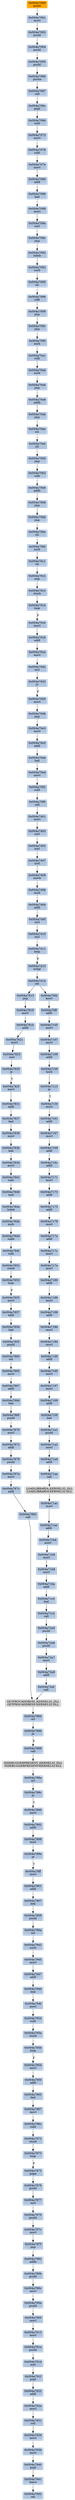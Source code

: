 strict digraph G {
	graph [bgcolor=transparent,
		name=G
	];
	node [color=lightsteelblue,
		fillcolor=lightsteelblue,
		shape=rectangle,
		style=filled
	];
	"0x004a7855"	[label="0x004a7855
movl"];
	"0x004a7857"	[label="0x004a7857
addl"];
	"0x004a7855" -> "0x004a7857"	[color="#000000"];
	"0x004a7842"	[label="0x004a7842
subl"];
	"0x004a7848"	[label="0x004a7848
xorl"];
	"0x004a7842" -> "0x004a7848"	[color="#000000"];
	"0x004a78ff"	[label="0x004a78ff
movl"];
	"0x004a7901"	[label="0x004a7901
addl"];
	"0x004a78ff" -> "0x004a7901"	[color="#000000"];
	"0x004a72a6"	[label="0x004a72a6
pushl"];
	"0x004a72a7"	[label="0x004a72a7
movl"];
	"0x004a72a6" -> "0x004a72a7"	[color="#000000"];
	"0x004a787c"	[label="0x004a787c
addl"];
	"0x004a7882"	[label="0x004a7882
call"];
	"0x004a787c" -> "0x004a7882"	[color="#000000"];
	"0x004a7865"	[label="0x004a7865
movl"];
	"0x004a7867"	[label="0x004a7867
addl"];
	"0x004a7865" -> "0x004a7867"	[color="#000000"];
	"0x004a71ac"	[label="0x004a71ac
movl"];
	"0x004a71ae"	[label="0x004a71ae
addl"];
	"0x004a71ac" -> "0x004a71ae"	[color="#000000"];
	"0x004a7401"	[label="0x004a7401
movl"];
	"0x004a7403"	[label="0x004a7403
xorl"];
	"0x004a7401" -> "0x004a7403"	[color="#000000"];
	"0x004a7413"	[label="0x004a7413
xchgl"];
	"0x004a7414"	[label="0x004a7414
ret"];
	"0x004a7413" -> "0x004a7414"	[color="#000000"];
	"0x004a788a"	[label="0x004a788a
orl"];
	"0x004a788c"	[label="0x004a788c
je"];
	"0x004a788a" -> "0x004a788c"	[color="#000000"];
	"0x004a795d"	[label="0x004a795d
movl"];
	"0x004a795f"	[label="0x004a795f
addl"];
	"0x004a795d" -> "0x004a795f"	[color="#000000"];
	"0x004a70a4"	[label="0x004a70a4
xorb"];
	"0x004a70a6"	[label="0x004a70a6
jmp"];
	"0x004a70a4" -> "0x004a70a6"	[color="#000000"];
	"0x004a7976"	[label="0x004a7976
pushl"];
	"0x004a7977"	[label="0x004a7977
xorl"];
	"0x004a7976" -> "0x004a7977"	[color="#000000"];
	GETPROCADDRESS_KERNEL32_DLL	[color=lightgrey,
		fillcolor=lightgrey,
		label="GETPROCADDRESS_KERNEL32_DLL
GETPROCADDRESS-KERNEL32-DLL"];
	"0x004a7884"	[label="0x004a7884
orl"];
	GETPROCADDRESS_KERNEL32_DLL -> "0x004a7884"	[color="#000000"];
	"0x004a71b4"	[label="0x004a71b4
movl"];
	"0x004a71b6"	[label="0x004a71b6
movl"];
	"0x004a71b4" -> "0x004a71b6"	[color="#000000"];
	"0x004a70c2"	[label="0x004a70c2
nop"];
	"0x004a70c3"	[label="0x004a70c3
stosb"];
	"0x004a70c2" -> "0x004a70c3"	[color="#000000"];
	"0x004a7853"	[label="0x004a7853
loop"];
	"0x004a7853" -> "0x004a7855"	[color="#000000",
		label=F];
	"0x004a70c6"	[label="0x004a70c6
movl"];
	"0x004a70c8"	[label="0x004a70c8
addl"];
	"0x004a70c6" -> "0x004a70c8"	[color="#000000"];
	"0x004a7942"	[label="0x004a7942
ret"];
	"0x004a70f2"	[label="0x004a70f2
subl"];
	"0x004a70f8"	[label="0x004a70f8
call"];
	"0x004a70f2" -> "0x004a70f8"	[color="#000000"];
	"0x004a7096"	[label="0x004a7096
rolb"];
	"0x004a7099"	[label="0x004a7099
jmp"];
	"0x004a7096" -> "0x004a7099"	[color="#000000"];
	"0x004a796c"	[label="0x004a796c
subl"];
	"0x004a7972"	[label="0x004a7972
stosb"];
	"0x004a796c" -> "0x004a7972"	[color="#000000"];
	"0x004a7080"	[label="0x004a7080
addl"];
	"0x004a7086"	[label="0x004a7086
leal"];
	"0x004a7080" -> "0x004a7086"	[color="#000000"];
	"0x004a794d"	[label="0x004a794d
leal"];
	"0x004a794f"	[label="0x004a794f
movl"];
	"0x004a794d" -> "0x004a794f"	[color="#000000"];
	"0x004a7852"	[label="0x004a7852
stosb"];
	"0x004a7852" -> "0x004a7853"	[color="#000000"];
	"0x004a7837"	[label="0x004a7837
leal"];
	"0x004a7839"	[label="0x004a7839
movl"];
	"0x004a7837" -> "0x004a7839"	[color="#000000"];
	"0x004a791f"	[label="0x004a791f
popl"];
	"0x004a7922"	[label="0x004a7922
addl"];
	"0x004a791f" -> "0x004a7922"	[color="#000000"];
	"0x004a7405"	[label="0x004a7405
xorl"];
	"0x004a7403" -> "0x004a7405"	[color="#000000"];
	"0x004a7065"	[label="0x004a7065
pushl"];
	"0x004a7066"	[label="0x004a7066
pusha"];
	"0x004a7065" -> "0x004a7066"	[color="#000000"];
	"0x004a707e"	[label="0x004a707e
movl"];
	"0x004a707e" -> "0x004a7080"	[color="#000000"];
	"0x004a7115"	[label="0x004a7115
je"];
	"0x004a715f"	[label="0x004a715f
movl"];
	"0x004a7115" -> "0x004a715f"	[color="#000000",
		label=T];
	"0x004a785f"	[label="0x004a785f
pushl"];
	"0x004a7860"	[label="0x004a7860
ret"];
	"0x004a785f" -> "0x004a7860"	[color="#000000"];
	"0x004a70f8" -> "0x004a7401"	[color="#000000"];
	"0x004a70d3"	[label="0x004a70d3
js"];
	"0x004a70d5"	[label="0x004a70d5
movl"];
	"0x004a70d3" -> "0x004a70d5"	[color="#000000",
		label=F];
	"0x004a7825"	[label="0x004a7825
je"];
	"0x004a782f"	[label="0x004a782f
movl"];
	"0x004a7825" -> "0x004a782f"	[color="#000000",
		label=T];
	"0x004a7878"	[label="0x004a7878
pushl"];
	"0x004a787a"	[label="0x004a787a
movl"];
	"0x004a7878" -> "0x004a787a"	[color="#000000"];
	"0x004a70b3"	[label="0x004a70b3
rolb"];
	"0x004a70b6"	[label="0x004a70b6
addb"];
	"0x004a70b3" -> "0x004a70b6"	[color="#000000"];
	"0x004a70bb"	[label="0x004a70bb
jmp"];
	"0x004a70be"	[label="0x004a70be
clc"];
	"0x004a70bb" -> "0x004a70be"	[color="#000000"];
	"0x004a708c"	[label="0x004a708c
jmp"];
	"0x004a7092"	[label="0x004a7092
lodsb"];
	"0x004a708c" -> "0x004a7092"	[color="#000000"];
	"0x004a70ab"	[label="0x004a70ab
jmp"];
	"0x004a70ae"	[label="0x004a70ae
stc"];
	"0x004a70ab" -> "0x004a70ae"	[color="#000000"];
	"0x004a7171"	[label="0x004a7171
movl"];
	"0x004a7173"	[label="0x004a7173
addl"];
	"0x004a7171" -> "0x004a7173"	[color="#000000"];
	"0x004a7940"	[label="0x004a7940
popl"];
	"0x004a7941"	[label="0x004a7941
leave"];
	"0x004a7940" -> "0x004a7941"	[color="#000000"];
	"0x004a70af"	[label="0x004a70af
clc"];
	"0x004a70ae" -> "0x004a70af"	[color="#000000"];
	"0x004a793b"	[label="0x004a793b
movl"];
	"0x004a793b" -> "0x004a7940"	[color="#000000"];
	"0x004a7890"	[label="0x004a7890
movl"];
	"0x004a788c" -> "0x004a7890"	[color="#000000",
		label=T];
	"0x004a7178"	[label="0x004a7178
movl"];
	"0x004a717a"	[label="0x004a717a
addl"];
	"0x004a7178" -> "0x004a717a"	[color="#000000"];
	"0x004a72a9"	[label="0x004a72a9
addl"];
	"0x004a72af"	[label="0x004a72af
call"];
	"0x004a72a9" -> "0x004a72af"	[color="#000000"];
	"0x004a70d2"	[label="0x004a70d2
incl"];
	"0x004a70d2" -> "0x004a70d3"	[color="#000000"];
	"0x004a791a"	[label="0x004a791a
pushl"];
	"0x004a791d"	[label="0x004a791d
xorl"];
	"0x004a791a" -> "0x004a791d"	[color="#000000"];
	"0x004a7913"	[label="0x004a7913
movl"];
	"0x004a7913" -> "0x004a791a"	[color="#000000"];
	"0x004a70bf"	[label="0x004a70bf
xorb"];
	"0x004a70be" -> "0x004a70bf"	[color="#000000"];
	"0x004a7815"	[label="0x004a7815
jmp"];
	"0x004a7819"	[label="0x004a7819
movl"];
	"0x004a7815" -> "0x004a7819"	[color="#000000"];
	"0x004a795b"	[label="0x004a795b
loop"];
	"0x004a795b" -> "0x004a795d"	[color="#000000",
		label=F];
	"0x004a709f"	[label="0x004a709f
xorb"];
	"0x004a70a1"	[label="0x004a70a1
rolb"];
	"0x004a709f" -> "0x004a70a1"	[color="#000000"];
	"0x004a71c2"	[label="0x004a71c2
call"];
	"0x004a72a5"	[label="0x004a72a5
pushl"];
	"0x004a71c2" -> "0x004a72a5"	[color="#000000"];
	"0x004a7161"	[label="0x004a7161
addl"];
	"0x004a715f" -> "0x004a7161"	[color="#000000"];
	"0x004a7107"	[label="0x004a7107
movl"];
	"0x004a7109"	[label="0x004a7109
addl"];
	"0x004a7107" -> "0x004a7109"	[color="#000000"];
	"0x004a7907"	[label="0x004a7907
leal"];
	"0x004a7901" -> "0x004a7907"	[color="#000000"];
	"0x004a709c"	[label="0x004a709c
jmp"];
	"0x004a709c" -> "0x004a709f"	[color="#000000"];
	"0x004a7967"	[label="0x004a7967
movl"];
	"0x004a7967" -> "0x004a796c"	[color="#000000"];
	"0x004a790e"	[label="0x004a790e
pushl"];
	"0x004a790f"	[label="0x004a790f
movl"];
	"0x004a790e" -> "0x004a790f"	[color="#000000"];
	"0x004a7169"	[label="0x004a7169
addl"];
	"0x004a716c"	[label="0x004a716c
addl"];
	"0x004a7169" -> "0x004a716c"	[color="#000000"];
	"0x004a70fd"	[label="0x004a70fd
movl"];
	"0x004a70ff"	[label="0x004a70ff
addl"];
	"0x004a70fd" -> "0x004a70ff"	[color="#000000"];
	"0x004a781b"	[label="0x004a781b
addl"];
	"0x004a7819" -> "0x004a781b"	[color="#000000"];
	"0x004a7067"	[label="0x004a7067
call"];
	"0x004a706c"	[label="0x004a706c
popl"];
	"0x004a7067" -> "0x004a706c"	[color="#000000"];
	"0x004a7882" -> GETPROCADDRESS_KERNEL32_DLL	[color="#000000"];
	"0x004a70ce"	[label="0x004a70ce
movl"];
	"0x004a70ce" -> "0x004a70d2"	[color="#000000"];
	"0x004a7965"	[label="0x004a7965
leal"];
	"0x004a7965" -> "0x004a7967"	[color="#000000"];
	"0x004a7105"	[label="0x004a7105
movl"];
	"0x004a70ff" -> "0x004a7105"	[color="#000000"];
	"0x004a7886"	[label="0x004a7886
je"];
	"0x004a7884" -> "0x004a7886"	[color="#000000"];
	"0x004a7870"	[label="0x004a7870
movl"];
	"0x004a7872"	[label="0x004a7872
addl"];
	"0x004a7870" -> "0x004a7872"	[color="#000000"];
	"0x004a706d"	[label="0x004a706d
subl"];
	"0x004a7073"	[label="0x004a7073
movl"];
	"0x004a706d" -> "0x004a7073"	[color="#000000"];
	"0x004a7175"	[label="0x004a7175
addl"];
	"0x004a7175" -> "0x004a7178"	[color="#000000"];
	"0x004a783b"	[label="0x004a783b
leal"];
	"0x004a783d"	[label="0x004a783d
movl"];
	"0x004a783b" -> "0x004a783d"	[color="#000000"];
	"0x004a7410"	[label="0x004a7410
incl"];
	"0x004a7411"	[label="0x004a7411
loop"];
	"0x004a7410" -> "0x004a7411"	[color="#000000"];
	"0x004a785d"	[label="0x004a785d
leal"];
	"0x004a7857" -> "0x004a785d"	[color="#000000"];
	"0x004a7975"	[label="0x004a7975
popa"];
	"0x004a7975" -> "0x004a7976"	[color="#000000"];
	"0x004a785d" -> "0x004a785f"	[color="#000000"];
	"0x004a784a"	[label="0x004a784a
lodsb"];
	"0x004a7848" -> "0x004a784a"	[color="#000000"];
	"0x004a7860" -> "0x004a7865"	[color="#000000"];
	"0x004a740f"	[label="0x004a740f
incl"];
	"0x004a740f" -> "0x004a7410"	[color="#000000"];
	"0x004a7167"	[label="0x004a7167
movl"];
	"0x004a7161" -> "0x004a7167"	[color="#000000"];
	"0x004a790b"	[label="0x004a790b
pushl"];
	"0x004a790c"	[label="0x004a790c
movl"];
	"0x004a790b" -> "0x004a790c"	[color="#000000"];
	"0x004a797c"	[label="0x004a797c
movl"];
	"0x004a797f"	[label="0x004a797f
jmp"];
	"0x004a797c" -> "0x004a797f"	[color="#000000"];
	"0x004a7945"	[label="0x004a7945
movl"];
	"0x004a7947"	[label="0x004a7947
addl"];
	"0x004a7945" -> "0x004a7947"	[color="#000000"];
	"0x004a7088"	[label="0x004a7088
movl"];
	"0x004a7086" -> "0x004a7088"	[color="#000000"];
	"0x004a7188"	[label="0x004a7188
addl"];
	"0x004a718b"	[label="0x004a718b
movl"];
	"0x004a7188" -> "0x004a718b"	[color="#000000"];
	"0x004a7982"	[label="0x004a7982
addb"];
	"0x004a7982" -> "0x004a790b"	[color="#000000"];
	"0x004a71a2"	[label="0x004a71a2
movl"];
	"0x004a71a4"	[label="0x004a71a4
addl"];
	"0x004a71a2" -> "0x004a71a4"	[color="#000000"];
	"0x004a708a"	[label="0x004a708a
xorl"];
	"0x004a7088" -> "0x004a708a"	[color="#000000"];
	"0x004a7061"	[label="0x004a7061
movl"];
	"0x004a7063"	[label="0x004a7063
pushl"];
	"0x004a7061" -> "0x004a7063"	[color="#000000"];
	"0x004a70c4"	[label="0x004a70c4
loop"];
	"0x004a70c3" -> "0x004a70c4"	[color="#000000"];
	"0x004a710f"	[label="0x004a710f
testl"];
	"0x004a710f" -> "0x004a7115"	[color="#000000"];
	"0x004a790c" -> "0x004a790e"	[color="#000000"];
	"0x004a7109" -> "0x004a710f"	[color="#000000"];
	"0x004a7105" -> "0x004a7107"	[color="#000000"];
	"0x004a70ed"	[label="0x004a70ed
movl"];
	"0x004a70ed" -> "0x004a70f2"	[color="#000000"];
	"0x004a786d"	[label="0x004a786d
leal"];
	"0x004a7867" -> "0x004a786d"	[color="#000000"];
	"0x004a7872" -> "0x004a7878"	[color="#000000"];
	"0x004a7099" -> "0x004a709c"	[color="#000000"];
	"0x004a7979"	[label="0x004a7979
pushl"];
	"0x004a7979" -> "0x004a797c"	[color="#000000"];
	"0x004a70db"	[label="0x004a70db
jmp"];
	"0x004a70e3"	[label="0x004a70e3
movl"];
	"0x004a70db" -> "0x004a70e3"	[color="#000000"];
	"0x004a786f"	[label="0x004a786f
pushl"];
	"0x004a786f" -> "0x004a7870"	[color="#000000"];
	"0x004a7821"	[label="0x004a7821
movl"];
	"0x004a781b" -> "0x004a7821"	[color="#000000"];
	"0x004a7078"	[label="0x004a7078
subl"];
	"0x004a7073" -> "0x004a7078"	[color="#000000"];
	"0x004a70e5"	[label="0x004a70e5
addl"];
	"0x004a70eb"	[label="0x004a70eb
leal"];
	"0x004a70e5" -> "0x004a70eb"	[color="#000000"];
	"0x004a787a" -> "0x004a787c"	[color="#000000"];
	"0x004a70d5" -> "0x004a70db"	[color="#000000"];
	"0x004a7186"	[label="0x004a7186
movl"];
	"0x004a7186" -> "0x004a7188"	[color="#000000"];
	"0x004a70b0"	[label="0x004a70b0
jmp"];
	"0x004a70b0" -> "0x004a70b3"	[color="#000000"];
	"0x004a70af" -> "0x004a70b0"	[color="#000000"];
	"0x004a7977" -> "0x004a7979"	[color="#000000"];
	"0x004a70c8" -> "0x004a70ce"	[color="#000000"];
	"0x004a791d" -> "0x004a791f"	[color="#000000"];
	"0x004a7066" -> "0x004a7067"	[color="#000000"];
	"0x004a72a7" -> "0x004a72a9"	[color="#000000"];
	"0x004a718d"	[label="0x004a718d
movl"];
	"0x004a718b" -> "0x004a718d"	[color="#000000"];
	"0x004a70c4" -> "0x004a70c6"	[color="#000000",
		label=F];
	"0x004a70b8"	[label="0x004a70b8
jmp"];
	"0x004a70b6" -> "0x004a70b8"	[color="#000000"];
	"0x004a718f"	[label="0x004a718f
addl"];
	"0x004a7195"	[label="0x004a7195
movl"];
	"0x004a718f" -> "0x004a7195"	[color="#000000"];
	"0x004a717e"	[label="0x004a717e
movl"];
	"0x004a7180"	[label="0x004a7180
addl"];
	"0x004a717e" -> "0x004a7180"	[color="#000000"];
	"0x004a7197"	[label="0x004a7197
movl"];
	"0x004a7195" -> "0x004a7197"	[color="#000000"];
	"0x004a783d" -> "0x004a7842"	[color="#000000"];
	"0x004a71b8"	[label="0x004a71b8
movl"];
	"0x004a71b6" -> "0x004a71b8"	[color="#000000"];
	"0x004a7409"	[label="0x004a7409
movb"];
	"0x004a740b"	[label="0x004a740b
mull"];
	"0x004a7409" -> "0x004a740b"	[color="#000000"];
	"0x004a7064"	[label="0x004a7064
pushl"];
	"0x004a7064" -> "0x004a7065"	[color="#000000"];
	"0x004a716c" -> "0x004a7171"	[color="#000000"];
	"0x004a7414" -> "0x004a7815"	[color="#000000"];
	"0x004a7414" -> "0x004a70fd"	[color="#000000"];
	"0x004a70a9"	[label="0x004a70a9
addb"];
	"0x004a70a9" -> "0x004a70ab"	[color="#000000"];
	"0x004a708a" -> "0x004a708c"	[color="#000000"];
	"0x004a795a"	[label="0x004a795a
stosb"];
	"0x004a795a" -> "0x004a795b"	[color="#000000"];
	"0x004a7078" -> "0x004a707e"	[color="#000000"];
	"0x004a7892"	[label="0x004a7892
addl"];
	"0x004a7898"	[label="0x004a7898
testl"];
	"0x004a7892" -> "0x004a7898"	[color="#000000"];
	"0x004a790a"	[label="0x004a790a
ret"];
	"0x004a7943"	[label="0x004a7943
xorb"];
	"0x004a790a" -> "0x004a7943"	[color="#000000"];
	"0x004a71ae" -> "0x004a71b4"	[color="#000000"];
	"0x004a7941" -> "0x004a7942"	[color="#000000"];
	"0x004a740d"	[label="0x004a740d
addl"];
	"0x004a740d" -> "0x004a740f"	[color="#000000"];
	"0x004a795f" -> "0x004a7965"	[color="#000000"];
	"0x004a70c1"	[label="0x004a70c1
clc"];
	"0x004a70bf" -> "0x004a70c1"	[color="#000000"];
	"0x004a7060"	[color=lightgrey,
		fillcolor=orange,
		label="0x004a7060
pushl"];
	"0x004a7060" -> "0x004a7061"	[color="#000000"];
	"0x004a792a"	[label="0x004a792a
movl"];
	"0x004a7931"	[label="0x004a7931
roll"];
	"0x004a792a" -> "0x004a7931"	[color="#000000"];
	"0x004a7839" -> "0x004a783b"	[color="#000000"];
	"0x004a7180" -> "0x004a7186"	[color="#000000"];
	"0x004a7890" -> "0x004a7892"	[color="#000000"];
	"0x004a789e"	[label="0x004a789e
je"];
	"0x004a789e" -> "0x004a78ff"	[color="#000000",
		label=T];
	"0x004a70b8" -> "0x004a70bb"	[color="#000000"];
	"0x004a718d" -> "0x004a718f"	[color="#000000"];
	"0x004a70a6" -> "0x004a70a9"	[color="#000000"];
	"0x004a70a1" -> "0x004a70a4"	[color="#000000"];
	"0x004a7888"	[label="0x004a7888
call"];
	"0x004a7886" -> "0x004a7888"	[color="#000000",
		label=F];
	"0x004a7407"	[label="0x004a7407
xorl"];
	"0x004a7405" -> "0x004a7407"	[color="#000000"];
	"0x004a7922" -> "0x004a792a"	[color="#000000"];
	"0x004a7934"	[label="0x004a7934
movl"];
	"0x004a7931" -> "0x004a7934"	[color="#000000"];
	ISDEBUGGERPRESENT_KERNEL32_DLL	[color=lightgrey,
		fillcolor=lightgrey,
		label="ISDEBUGGERPRESENT_KERNEL32_DLL
ISDEBUGGERPRESENT-KERNEL32-DLL"];
	"0x004a7888" -> ISDEBUGGERPRESENT_KERNEL32_DLL	[color="#000000"];
	"0x004a70c1" -> "0x004a70c2"	[color="#000000"];
	"0x004a719f"	[label="0x004a719f
leal"];
	"0x004a71a1"	[label="0x004a71a1
pushl"];
	"0x004a719f" -> "0x004a71a1"	[color="#000000"];
	"0x004a7954"	[label="0x004a7954
subl"];
	"0x004a794f" -> "0x004a7954"	[color="#000000"];
	"0x004a71c0"	[label="0x004a71c0
leal"];
	"0x004a71c0" -> "0x004a71c2"	[color="#000000"];
	"0x004a7973"	[label="0x004a7973
loop"];
	"0x004a7972" -> "0x004a7973"	[color="#000000"];
	"0x004a7898" -> "0x004a789e"	[color="#000000"];
	"0x004a71ba"	[label="0x004a71ba
addl"];
	"0x004a71ba" -> "0x004a71c0"	[color="#000000"];
	"0x004a784d"	[label="0x004a784d
subb"];
	"0x004a784f"	[label="0x004a784f
rolb"];
	"0x004a784d" -> "0x004a784f"	[color="#000000"];
	"0x004a7947" -> "0x004a794d"	[color="#000000"];
	"0x004a71aa"	[label="0x004a71aa
call"];
	LOADLIBRARYA_KERNEL32_DLL	[color=lightgrey,
		fillcolor=lightgrey,
		label="LOADLIBRARYA_KERNEL32_DLL
LOADLIBRARYA-KERNEL32-DLL"];
	"0x004a71aa" -> LOADLIBRARYA_KERNEL32_DLL	[color="#000000"];
	"0x004a7943" -> "0x004a7945"	[color="#000000"];
	"0x004a71b8" -> "0x004a71ba"	[color="#000000"];
	"0x004a7831"	[label="0x004a7831
addl"];
	"0x004a782f" -> "0x004a7831"	[color="#000000"];
	"0x004a790f" -> "0x004a7913"	[color="#000000"];
	"0x004a786d" -> "0x004a786f"	[color="#000000"];
	"0x004a797f" -> "0x004a7982"	[color="#000000"];
	"0x004a7093"	[label="0x004a7093
xorb"];
	"0x004a7095"	[label="0x004a7095
clc"];
	"0x004a7093" -> "0x004a7095"	[color="#000000"];
	"0x004a784f" -> "0x004a7852"	[color="#000000"];
	"0x004a7411" -> "0x004a7413"	[color="#000000",
		label=F];
	"0x004a7823"	[label="0x004a7823
xorl"];
	"0x004a7821" -> "0x004a7823"	[color="#000000"];
	"0x004a7173" -> "0x004a7175"	[color="#000000"];
	"0x004a7831" -> "0x004a7837"	[color="#000000"];
	"0x004a72af" -> GETPROCADDRESS_KERNEL32_DLL	[color="#000000"];
	"0x004a7954" -> "0x004a795a"	[color="#000000"];
	"0x004a784b"	[label="0x004a784b
xorb"];
	"0x004a784a" -> "0x004a784b"	[color="#000000"];
	"0x004a70e3" -> "0x004a70e5"	[color="#000000"];
	"0x004a70eb" -> "0x004a70ed"	[color="#000000"];
	"0x004a71a4" -> "0x004a71aa"	[color="#000000"];
	"0x004a706c" -> "0x004a706d"	[color="#000000"];
	"0x004a7199"	[label="0x004a7199
addl"];
	"0x004a7197" -> "0x004a7199"	[color="#000000"];
	"0x004a7909"	[label="0x004a7909
pushl"];
	"0x004a7907" -> "0x004a7909"	[color="#000000"];
	LOADLIBRARYA_KERNEL32_DLL -> "0x004a71ac"	[color="#000000"];
	"0x004a72a5" -> "0x004a72a6"	[color="#000000"];
	"0x004a7934" -> "0x004a793b"	[color="#000000"];
	"0x004a717c"	[label="0x004a717c
movl"];
	"0x004a717a" -> "0x004a717c"	[color="#000000"];
	"0x004a7823" -> "0x004a7825"	[color="#000000"];
	"0x004a784b" -> "0x004a784d"	[color="#000000"];
	ISDEBUGGERPRESENT_KERNEL32_DLL -> "0x004a788a"	[color="#000000"];
	"0x004a7973" -> "0x004a7975"	[color="#000000",
		label=F];
	"0x004a71a1" -> "0x004a71a2"	[color="#000000"];
	"0x004a740b" -> "0x004a740d"	[color="#000000"];
	"0x004a7063" -> "0x004a7064"	[color="#000000"];
	"0x004a7167" -> "0x004a7169"	[color="#000000"];
	"0x004a7407" -> "0x004a7409"	[color="#000000"];
	"0x004a7199" -> "0x004a719f"	[color="#000000"];
	"0x004a7909" -> "0x004a790a"	[color="#000000"];
	"0x004a717c" -> "0x004a717e"	[color="#000000"];
	"0x004a7092" -> "0x004a7093"	[color="#000000"];
	"0x004a7095" -> "0x004a7096"	[color="#000000"];
}
